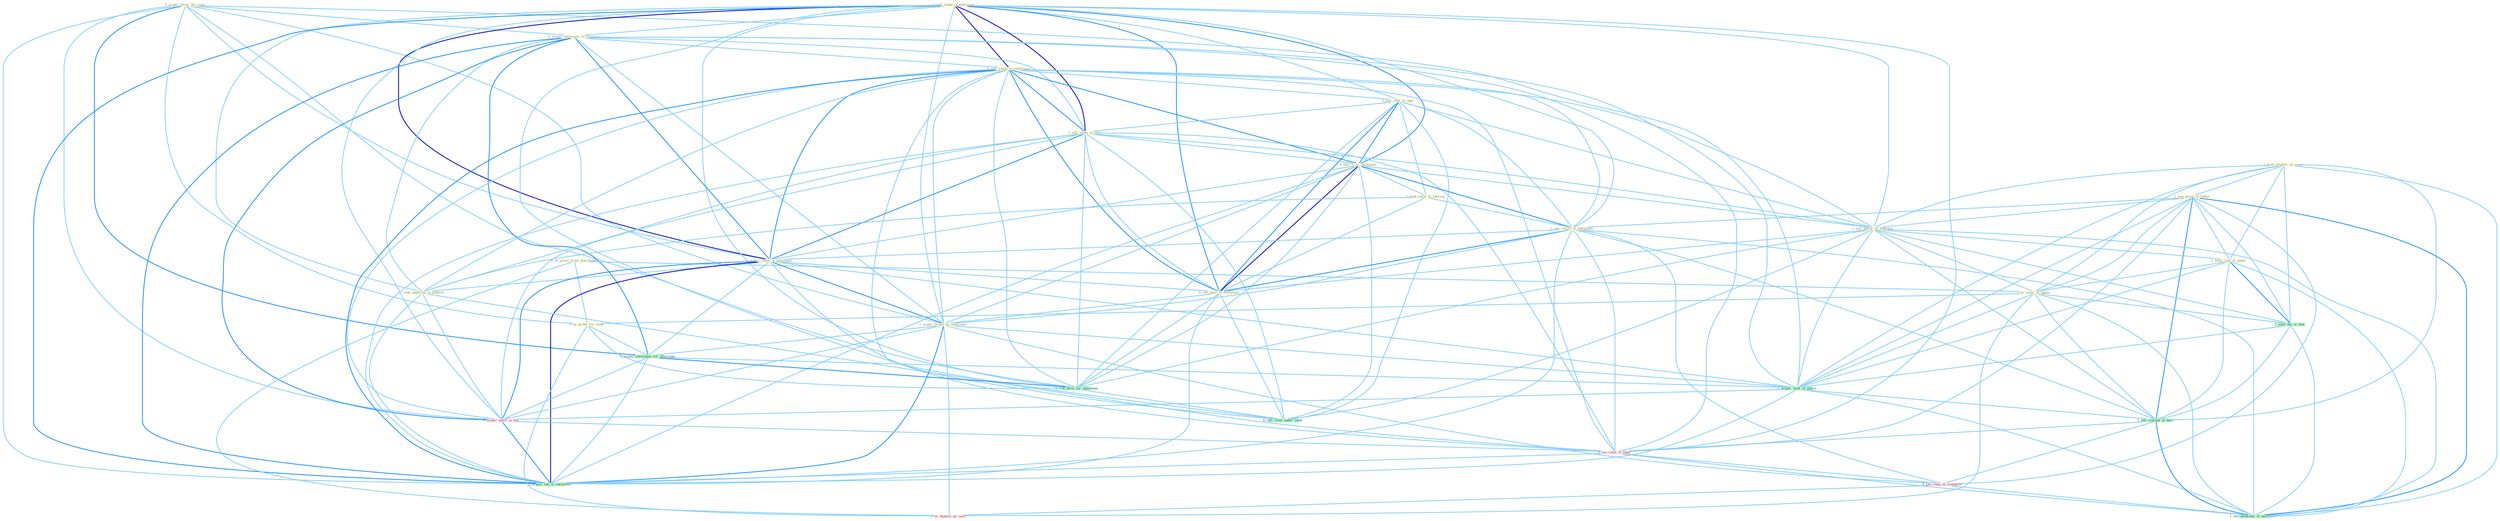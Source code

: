 Graph G{ 
    node
    [shape=polygon,style=filled,width=.5,height=.06,color="#BDFCC9",fixedsize=true,fontsize=4,
    fontcolor="#2f4f4f"];
    {node
    [color="#ffffe0", fontcolor="#8b7d6b"] "0_acquir_secur_for_year " "1_hold_smatter_of_secur " "1_sell_stake_in_entitynam " "0_acquir_entitynam_in_transact " "1_see_group_of_letter " "0_sell_sedan_in_entitynam " "0_sell_cattl_to_oper " "1_sell_stake_in_unit " "0_sell_%_to_entitynam " "1_seek_solut_to_shortag " "1_us_proce_from_placement " "1_sell_dollar_of_debentur " "1_seen_copi_of_paper " "1_see_resist_to_entitynam " "1_acquir_stake_in_entitynam " "1_seek_opportun_in_publish " "0_sell_busi_to_entitynam " "1_acquir_brand_as_entitynam " "1_us_some_of_applic " "0_us_probe_for_studi "}
{node [color="#fff0f5", fontcolor="#b22222"] "0_acquir_posit_in_bid " "0_see_chief_in_futur " "0_see_shop_as_symptom " "0_us_deposit_as_cach "}
edge [color="#B0E2FF"];

	"0_acquir_secur_for_year " -- "0_acquir_entitynam_in_transact " [w="1", color="#87cefa" ];
	"0_acquir_secur_for_year " -- "1_acquir_stake_in_entitynam " [w="1", color="#87cefa" ];
	"0_acquir_secur_for_year " -- "1_acquir_brand_as_entitynam " [w="1", color="#87cefa" ];
	"0_acquir_secur_for_year " -- "0_us_probe_for_studi " [w="1", color="#87cefa" ];
	"0_acquir_secur_for_year " -- "0_acquir_entitynam_for_othernum " [w="2", color="#1e90ff" , len=0.8];
	"0_acquir_secur_for_year " -- "0_sell_divis_for_othernum " [w="1", color="#87cefa" ];
	"0_acquir_secur_for_year " -- "1_acquir_total_of_share " [w="1", color="#87cefa" ];
	"0_acquir_secur_for_year " -- "0_acquir_posit_in_bid " [w="1", color="#87cefa" ];
	"0_acquir_secur_for_year " -- "1_acquir_lab_in_entitynam " [w="1", color="#87cefa" ];
	"1_hold_smatter_of_secur " -- "1_see_group_of_letter " [w="1", color="#87cefa" ];
	"1_hold_smatter_of_secur " -- "1_sell_dollar_of_debentur " [w="1", color="#87cefa" ];
	"1_hold_smatter_of_secur " -- "1_seen_copi_of_paper " [w="1", color="#87cefa" ];
	"1_hold_smatter_of_secur " -- "1_us_some_of_applic " [w="1", color="#87cefa" ];
	"1_hold_smatter_of_secur " -- "1_seen_the_of_that " [w="1", color="#87cefa" ];
	"1_hold_smatter_of_secur " -- "1_acquir_total_of_share " [w="1", color="#87cefa" ];
	"1_hold_smatter_of_secur " -- "1_see_concept_of_both " [w="1", color="#87cefa" ];
	"1_hold_smatter_of_secur " -- "1_see_modicum_of_normalci " [w="1", color="#87cefa" ];
	"1_sell_stake_in_entitynam " -- "0_acquir_entitynam_in_transact " [w="1", color="#87cefa" ];
	"1_sell_stake_in_entitynam " -- "0_sell_sedan_in_entitynam " [w="3", color="#0000cd" , len=0.6];
	"1_sell_stake_in_entitynam " -- "0_sell_cattl_to_oper " [w="1", color="#87cefa" ];
	"1_sell_stake_in_entitynam " -- "1_sell_stake_in_unit " [w="3", color="#0000cd" , len=0.6];
	"1_sell_stake_in_entitynam " -- "0_sell_%_to_entitynam " [w="2", color="#1e90ff" , len=0.8];
	"1_sell_stake_in_entitynam " -- "1_sell_dollar_of_debentur " [w="1", color="#87cefa" ];
	"1_sell_stake_in_entitynam " -- "1_see_resist_to_entitynam " [w="1", color="#87cefa" ];
	"1_sell_stake_in_entitynam " -- "1_acquir_stake_in_entitynam " [w="3", color="#0000cd" , len=0.6];
	"1_sell_stake_in_entitynam " -- "1_seek_opportun_in_publish " [w="1", color="#87cefa" ];
	"1_sell_stake_in_entitynam " -- "0_sell_busi_to_entitynam " [w="2", color="#1e90ff" , len=0.8];
	"1_sell_stake_in_entitynam " -- "1_acquir_brand_as_entitynam " [w="1", color="#87cefa" ];
	"1_sell_stake_in_entitynam " -- "0_sell_divis_for_othernum " [w="1", color="#87cefa" ];
	"1_sell_stake_in_entitynam " -- "0_sell_cloth_under_label " [w="1", color="#87cefa" ];
	"1_sell_stake_in_entitynam " -- "0_acquir_posit_in_bid " [w="1", color="#87cefa" ];
	"1_sell_stake_in_entitynam " -- "0_see_chief_in_futur " [w="1", color="#87cefa" ];
	"1_sell_stake_in_entitynam " -- "1_acquir_lab_in_entitynam " [w="2", color="#1e90ff" , len=0.8];
	"0_acquir_entitynam_in_transact " -- "0_sell_sedan_in_entitynam " [w="1", color="#87cefa" ];
	"0_acquir_entitynam_in_transact " -- "1_sell_stake_in_unit " [w="1", color="#87cefa" ];
	"0_acquir_entitynam_in_transact " -- "1_acquir_stake_in_entitynam " [w="2", color="#1e90ff" , len=0.8];
	"0_acquir_entitynam_in_transact " -- "1_seek_opportun_in_publish " [w="1", color="#87cefa" ];
	"0_acquir_entitynam_in_transact " -- "1_acquir_brand_as_entitynam " [w="1", color="#87cefa" ];
	"0_acquir_entitynam_in_transact " -- "0_acquir_entitynam_for_othernum " [w="2", color="#1e90ff" , len=0.8];
	"0_acquir_entitynam_in_transact " -- "1_acquir_total_of_share " [w="1", color="#87cefa" ];
	"0_acquir_entitynam_in_transact " -- "0_acquir_posit_in_bid " [w="2", color="#1e90ff" , len=0.8];
	"0_acquir_entitynam_in_transact " -- "0_see_chief_in_futur " [w="1", color="#87cefa" ];
	"0_acquir_entitynam_in_transact " -- "1_acquir_lab_in_entitynam " [w="2", color="#1e90ff" , len=0.8];
	"1_see_group_of_letter " -- "1_sell_dollar_of_debentur " [w="1", color="#87cefa" ];
	"1_see_group_of_letter " -- "1_seen_copi_of_paper " [w="1", color="#87cefa" ];
	"1_see_group_of_letter " -- "1_see_resist_to_entitynam " [w="1", color="#87cefa" ];
	"1_see_group_of_letter " -- "1_us_some_of_applic " [w="1", color="#87cefa" ];
	"1_see_group_of_letter " -- "1_seen_the_of_that " [w="1", color="#87cefa" ];
	"1_see_group_of_letter " -- "1_acquir_total_of_share " [w="1", color="#87cefa" ];
	"1_see_group_of_letter " -- "1_see_concept_of_both " [w="2", color="#1e90ff" , len=0.8];
	"1_see_group_of_letter " -- "0_see_chief_in_futur " [w="1", color="#87cefa" ];
	"1_see_group_of_letter " -- "0_see_shop_as_symptom " [w="1", color="#87cefa" ];
	"1_see_group_of_letter " -- "1_see_modicum_of_normalci " [w="2", color="#1e90ff" , len=0.8];
	"0_sell_sedan_in_entitynam " -- "0_sell_cattl_to_oper " [w="1", color="#87cefa" ];
	"0_sell_sedan_in_entitynam " -- "1_sell_stake_in_unit " [w="2", color="#1e90ff" , len=0.8];
	"0_sell_sedan_in_entitynam " -- "0_sell_%_to_entitynam " [w="2", color="#1e90ff" , len=0.8];
	"0_sell_sedan_in_entitynam " -- "1_sell_dollar_of_debentur " [w="1", color="#87cefa" ];
	"0_sell_sedan_in_entitynam " -- "1_see_resist_to_entitynam " [w="1", color="#87cefa" ];
	"0_sell_sedan_in_entitynam " -- "1_acquir_stake_in_entitynam " [w="2", color="#1e90ff" , len=0.8];
	"0_sell_sedan_in_entitynam " -- "1_seek_opportun_in_publish " [w="1", color="#87cefa" ];
	"0_sell_sedan_in_entitynam " -- "0_sell_busi_to_entitynam " [w="2", color="#1e90ff" , len=0.8];
	"0_sell_sedan_in_entitynam " -- "1_acquir_brand_as_entitynam " [w="1", color="#87cefa" ];
	"0_sell_sedan_in_entitynam " -- "0_sell_divis_for_othernum " [w="1", color="#87cefa" ];
	"0_sell_sedan_in_entitynam " -- "0_sell_cloth_under_label " [w="1", color="#87cefa" ];
	"0_sell_sedan_in_entitynam " -- "0_acquir_posit_in_bid " [w="1", color="#87cefa" ];
	"0_sell_sedan_in_entitynam " -- "0_see_chief_in_futur " [w="1", color="#87cefa" ];
	"0_sell_sedan_in_entitynam " -- "1_acquir_lab_in_entitynam " [w="2", color="#1e90ff" , len=0.8];
	"0_sell_cattl_to_oper " -- "1_sell_stake_in_unit " [w="1", color="#87cefa" ];
	"0_sell_cattl_to_oper " -- "0_sell_%_to_entitynam " [w="2", color="#1e90ff" , len=0.8];
	"0_sell_cattl_to_oper " -- "1_seek_solut_to_shortag " [w="1", color="#87cefa" ];
	"0_sell_cattl_to_oper " -- "1_sell_dollar_of_debentur " [w="1", color="#87cefa" ];
	"0_sell_cattl_to_oper " -- "1_see_resist_to_entitynam " [w="1", color="#87cefa" ];
	"0_sell_cattl_to_oper " -- "0_sell_busi_to_entitynam " [w="2", color="#1e90ff" , len=0.8];
	"0_sell_cattl_to_oper " -- "0_sell_divis_for_othernum " [w="1", color="#87cefa" ];
	"0_sell_cattl_to_oper " -- "0_sell_cloth_under_label " [w="1", color="#87cefa" ];
	"1_sell_stake_in_unit " -- "0_sell_%_to_entitynam " [w="1", color="#87cefa" ];
	"1_sell_stake_in_unit " -- "1_sell_dollar_of_debentur " [w="1", color="#87cefa" ];
	"1_sell_stake_in_unit " -- "1_acquir_stake_in_entitynam " [w="2", color="#1e90ff" , len=0.8];
	"1_sell_stake_in_unit " -- "1_seek_opportun_in_publish " [w="1", color="#87cefa" ];
	"1_sell_stake_in_unit " -- "0_sell_busi_to_entitynam " [w="1", color="#87cefa" ];
	"1_sell_stake_in_unit " -- "0_sell_divis_for_othernum " [w="1", color="#87cefa" ];
	"1_sell_stake_in_unit " -- "0_sell_cloth_under_label " [w="1", color="#87cefa" ];
	"1_sell_stake_in_unit " -- "0_acquir_posit_in_bid " [w="1", color="#87cefa" ];
	"1_sell_stake_in_unit " -- "0_see_chief_in_futur " [w="1", color="#87cefa" ];
	"1_sell_stake_in_unit " -- "1_acquir_lab_in_entitynam " [w="1", color="#87cefa" ];
	"0_sell_%_to_entitynam " -- "1_seek_solut_to_shortag " [w="1", color="#87cefa" ];
	"0_sell_%_to_entitynam " -- "1_sell_dollar_of_debentur " [w="1", color="#87cefa" ];
	"0_sell_%_to_entitynam " -- "1_see_resist_to_entitynam " [w="2", color="#1e90ff" , len=0.8];
	"0_sell_%_to_entitynam " -- "1_acquir_stake_in_entitynam " [w="1", color="#87cefa" ];
	"0_sell_%_to_entitynam " -- "0_sell_busi_to_entitynam " [w="3", color="#0000cd" , len=0.6];
	"0_sell_%_to_entitynam " -- "1_acquir_brand_as_entitynam " [w="1", color="#87cefa" ];
	"0_sell_%_to_entitynam " -- "0_sell_divis_for_othernum " [w="1", color="#87cefa" ];
	"0_sell_%_to_entitynam " -- "0_sell_cloth_under_label " [w="1", color="#87cefa" ];
	"0_sell_%_to_entitynam " -- "1_acquir_lab_in_entitynam " [w="1", color="#87cefa" ];
	"1_seek_solut_to_shortag " -- "1_see_resist_to_entitynam " [w="1", color="#87cefa" ];
	"1_seek_solut_to_shortag " -- "1_seek_opportun_in_publish " [w="1", color="#87cefa" ];
	"1_seek_solut_to_shortag " -- "0_sell_busi_to_entitynam " [w="1", color="#87cefa" ];
	"1_us_proce_from_placement " -- "1_us_some_of_applic " [w="1", color="#87cefa" ];
	"1_us_proce_from_placement " -- "0_us_probe_for_studi " [w="1", color="#87cefa" ];
	"1_us_proce_from_placement " -- "0_us_deposit_as_cach " [w="1", color="#87cefa" ];
	"1_sell_dollar_of_debentur " -- "1_seen_copi_of_paper " [w="1", color="#87cefa" ];
	"1_sell_dollar_of_debentur " -- "0_sell_busi_to_entitynam " [w="1", color="#87cefa" ];
	"1_sell_dollar_of_debentur " -- "1_us_some_of_applic " [w="1", color="#87cefa" ];
	"1_sell_dollar_of_debentur " -- "1_seen_the_of_that " [w="1", color="#87cefa" ];
	"1_sell_dollar_of_debentur " -- "0_sell_divis_for_othernum " [w="1", color="#87cefa" ];
	"1_sell_dollar_of_debentur " -- "1_acquir_total_of_share " [w="1", color="#87cefa" ];
	"1_sell_dollar_of_debentur " -- "0_sell_cloth_under_label " [w="1", color="#87cefa" ];
	"1_sell_dollar_of_debentur " -- "1_see_concept_of_both " [w="1", color="#87cefa" ];
	"1_sell_dollar_of_debentur " -- "1_see_modicum_of_normalci " [w="1", color="#87cefa" ];
	"1_seen_copi_of_paper " -- "1_us_some_of_applic " [w="1", color="#87cefa" ];
	"1_seen_copi_of_paper " -- "1_seen_the_of_that " [w="2", color="#1e90ff" , len=0.8];
	"1_seen_copi_of_paper " -- "1_acquir_total_of_share " [w="1", color="#87cefa" ];
	"1_seen_copi_of_paper " -- "1_see_concept_of_both " [w="1", color="#87cefa" ];
	"1_seen_copi_of_paper " -- "1_see_modicum_of_normalci " [w="1", color="#87cefa" ];
	"1_see_resist_to_entitynam " -- "1_acquir_stake_in_entitynam " [w="1", color="#87cefa" ];
	"1_see_resist_to_entitynam " -- "0_sell_busi_to_entitynam " [w="2", color="#1e90ff" , len=0.8];
	"1_see_resist_to_entitynam " -- "1_acquir_brand_as_entitynam " [w="1", color="#87cefa" ];
	"1_see_resist_to_entitynam " -- "1_see_concept_of_both " [w="1", color="#87cefa" ];
	"1_see_resist_to_entitynam " -- "0_see_chief_in_futur " [w="1", color="#87cefa" ];
	"1_see_resist_to_entitynam " -- "0_see_shop_as_symptom " [w="1", color="#87cefa" ];
	"1_see_resist_to_entitynam " -- "1_acquir_lab_in_entitynam " [w="1", color="#87cefa" ];
	"1_see_resist_to_entitynam " -- "1_see_modicum_of_normalci " [w="1", color="#87cefa" ];
	"1_acquir_stake_in_entitynam " -- "1_seek_opportun_in_publish " [w="1", color="#87cefa" ];
	"1_acquir_stake_in_entitynam " -- "0_sell_busi_to_entitynam " [w="1", color="#87cefa" ];
	"1_acquir_stake_in_entitynam " -- "1_acquir_brand_as_entitynam " [w="2", color="#1e90ff" , len=0.8];
	"1_acquir_stake_in_entitynam " -- "0_acquir_entitynam_for_othernum " [w="1", color="#87cefa" ];
	"1_acquir_stake_in_entitynam " -- "1_acquir_total_of_share " [w="1", color="#87cefa" ];
	"1_acquir_stake_in_entitynam " -- "0_acquir_posit_in_bid " [w="2", color="#1e90ff" , len=0.8];
	"1_acquir_stake_in_entitynam " -- "0_see_chief_in_futur " [w="1", color="#87cefa" ];
	"1_acquir_stake_in_entitynam " -- "1_acquir_lab_in_entitynam " [w="3", color="#0000cd" , len=0.6];
	"1_seek_opportun_in_publish " -- "0_acquir_posit_in_bid " [w="1", color="#87cefa" ];
	"1_seek_opportun_in_publish " -- "0_see_chief_in_futur " [w="1", color="#87cefa" ];
	"1_seek_opportun_in_publish " -- "1_acquir_lab_in_entitynam " [w="1", color="#87cefa" ];
	"0_sell_busi_to_entitynam " -- "1_acquir_brand_as_entitynam " [w="1", color="#87cefa" ];
	"0_sell_busi_to_entitynam " -- "0_sell_divis_for_othernum " [w="1", color="#87cefa" ];
	"0_sell_busi_to_entitynam " -- "0_sell_cloth_under_label " [w="1", color="#87cefa" ];
	"0_sell_busi_to_entitynam " -- "1_acquir_lab_in_entitynam " [w="1", color="#87cefa" ];
	"1_acquir_brand_as_entitynam " -- "0_acquir_entitynam_for_othernum " [w="1", color="#87cefa" ];
	"1_acquir_brand_as_entitynam " -- "1_acquir_total_of_share " [w="1", color="#87cefa" ];
	"1_acquir_brand_as_entitynam " -- "0_acquir_posit_in_bid " [w="1", color="#87cefa" ];
	"1_acquir_brand_as_entitynam " -- "0_see_shop_as_symptom " [w="1", color="#87cefa" ];
	"1_acquir_brand_as_entitynam " -- "1_acquir_lab_in_entitynam " [w="2", color="#1e90ff" , len=0.8];
	"1_acquir_brand_as_entitynam " -- "0_us_deposit_as_cach " [w="1", color="#87cefa" ];
	"1_us_some_of_applic " -- "0_us_probe_for_studi " [w="1", color="#87cefa" ];
	"1_us_some_of_applic " -- "1_seen_the_of_that " [w="1", color="#87cefa" ];
	"1_us_some_of_applic " -- "1_acquir_total_of_share " [w="1", color="#87cefa" ];
	"1_us_some_of_applic " -- "1_see_concept_of_both " [w="1", color="#87cefa" ];
	"1_us_some_of_applic " -- "0_us_deposit_as_cach " [w="1", color="#87cefa" ];
	"1_us_some_of_applic " -- "1_see_modicum_of_normalci " [w="1", color="#87cefa" ];
	"0_us_probe_for_studi " -- "0_acquir_entitynam_for_othernum " [w="1", color="#87cefa" ];
	"0_us_probe_for_studi " -- "0_sell_divis_for_othernum " [w="1", color="#87cefa" ];
	"0_us_probe_for_studi " -- "0_us_deposit_as_cach " [w="1", color="#87cefa" ];
	"0_acquir_entitynam_for_othernum " -- "0_sell_divis_for_othernum " [w="2", color="#1e90ff" , len=0.8];
	"0_acquir_entitynam_for_othernum " -- "1_acquir_total_of_share " [w="1", color="#87cefa" ];
	"0_acquir_entitynam_for_othernum " -- "0_acquir_posit_in_bid " [w="1", color="#87cefa" ];
	"0_acquir_entitynam_for_othernum " -- "1_acquir_lab_in_entitynam " [w="1", color="#87cefa" ];
	"1_seen_the_of_that " -- "1_acquir_total_of_share " [w="1", color="#87cefa" ];
	"1_seen_the_of_that " -- "1_see_concept_of_both " [w="1", color="#87cefa" ];
	"1_seen_the_of_that " -- "1_see_modicum_of_normalci " [w="1", color="#87cefa" ];
	"0_sell_divis_for_othernum " -- "0_sell_cloth_under_label " [w="1", color="#87cefa" ];
	"1_acquir_total_of_share " -- "0_acquir_posit_in_bid " [w="1", color="#87cefa" ];
	"1_acquir_total_of_share " -- "1_see_concept_of_both " [w="1", color="#87cefa" ];
	"1_acquir_total_of_share " -- "1_acquir_lab_in_entitynam " [w="1", color="#87cefa" ];
	"1_acquir_total_of_share " -- "1_see_modicum_of_normalci " [w="1", color="#87cefa" ];
	"0_acquir_posit_in_bid " -- "0_see_chief_in_futur " [w="1", color="#87cefa" ];
	"0_acquir_posit_in_bid " -- "1_acquir_lab_in_entitynam " [w="2", color="#1e90ff" , len=0.8];
	"1_see_concept_of_both " -- "0_see_chief_in_futur " [w="1", color="#87cefa" ];
	"1_see_concept_of_both " -- "0_see_shop_as_symptom " [w="1", color="#87cefa" ];
	"1_see_concept_of_both " -- "1_see_modicum_of_normalci " [w="2", color="#1e90ff" , len=0.8];
	"0_see_chief_in_futur " -- "0_see_shop_as_symptom " [w="1", color="#87cefa" ];
	"0_see_chief_in_futur " -- "1_acquir_lab_in_entitynam " [w="1", color="#87cefa" ];
	"0_see_chief_in_futur " -- "1_see_modicum_of_normalci " [w="1", color="#87cefa" ];
	"0_see_shop_as_symptom " -- "0_us_deposit_as_cach " [w="1", color="#87cefa" ];
	"0_see_shop_as_symptom " -- "1_see_modicum_of_normalci " [w="1", color="#87cefa" ];
}